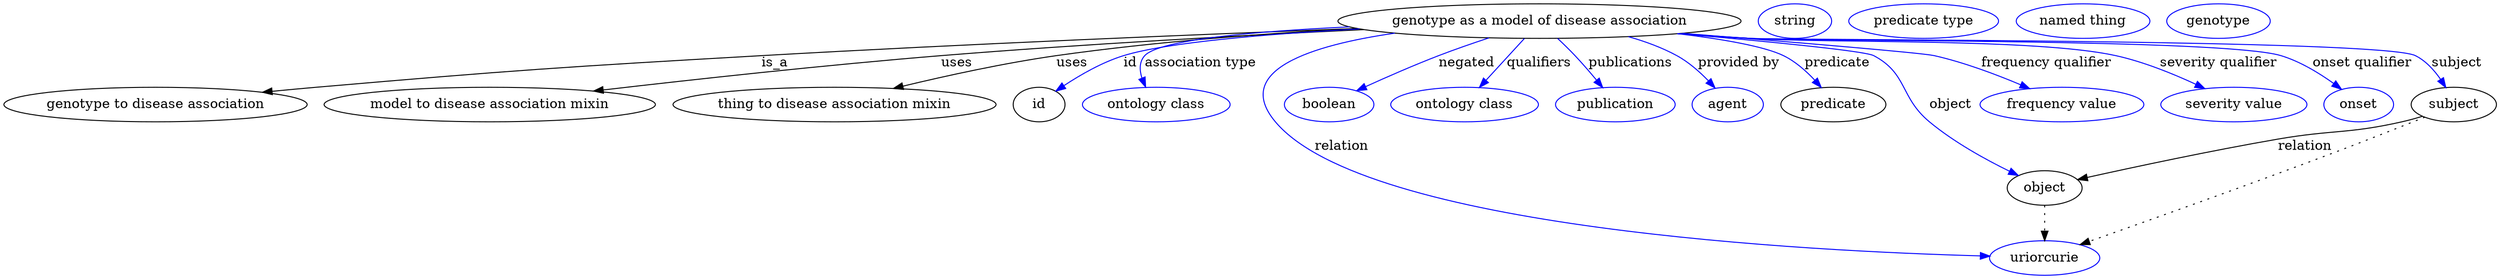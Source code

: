 digraph {
	graph [bb="0,0,2126.3,283"];
	node [label="\N"];
	"genotype as a model of disease association"	 [height=0.5,
		label="genotype as a model of disease association",
		pos="1302.5,265",
		width=4.5315];
	"genotype to disease association"	 [height=0.5,
		pos="121.54,178",
		width=3.3761];
	"genotype as a model of disease association" -> "genotype to disease association"	 [label=is_a,
		lp="609.54,221.5",
		pos="e,208.84,190.61 1147.8,259.3 942.65,250.71 569.56,231.56 252.54,196 241.6,194.77 230.16,193.37 218.8,191.91"];
	"model to disease association mixin"	 [height=0.5,
		pos="396.54,178",
		width=3.7552];
	"genotype as a model of disease association" -> "model to disease association mixin"	 [label=uses,
		lp="797.54,221.5",
		pos="e,486.75,191.41 1155.5,257.15 1052,251.04 910.09,241.49 785.54,229 687.28,219.15 575.54,204.1 497.11,192.89"];
	"thing to disease association mixin"	 [height=0.5,
		pos="680.54,178",
		width=3.6288];
	"genotype as a model of disease association" -> "thing to disease association mixin"	 [label=uses,
		lp="891.54,221.5",
		pos="e,734.5,194.42 1151,258.21 1070.1,253.05 968.92,244.15 879.54,229 833.86,221.26 783.31,208.24 744.58,197.3"];
	id	 [height=0.5,
		pos="856.54,178",
		width=0.75];
	"genotype as a model of disease association" -> id	 [color=blue,
		label=id,
		lp="943.04,221.5",
		pos="e,873.64,192.12 1154.7,257.3 1071.6,251.63 976.99,242.52 937.54,229 917.43,222.11 897.2,209.38 881.98,198.36",
		style=solid];
	"association type"	 [color=blue,
		height=0.5,
		label="ontology class",
		pos="963.54,178",
		width=1.7151];
	"genotype as a model of disease association" -> "association type"	 [color=blue,
		label="association type",
		lp="1001.5,221.5",
		pos="e,955.14,196.15 1150.4,258.42 1064.2,253.08 970.99,243.93 957.54,229 951.94,222.78 951.25,214.27 952.63,205.98",
		style=solid];
	relation	 [color=blue,
		height=0.5,
		label=uriorcurie,
		pos="1650.5,18",
		width=1.2638];
	"genotype as a model of disease association" -> relation	 [color=blue,
		label=relation,
		lp="1133.5,134.5",
		pos="e,1606,22.009 1191.7,251.79 1114.8,237.95 1032.7,210.86 1072.5,160 1137.4,77.265 1464.4,36.338 1595.7,23.03",
		style=solid];
	negated	 [color=blue,
		height=0.5,
		label=boolean,
		pos="1119.5,178",
		width=1.0652];
	"genotype as a model of disease association" -> negated	 [color=blue,
		label=negated,
		lp="1241,221.5",
		pos="e,1145.2,191.65 1260.9,247.56 1247.6,241.82 1232.9,235.29 1219.5,229 1197.6,218.65 1173.3,206.29 1154.2,196.33",
		style=solid];
	qualifiers	 [color=blue,
		height=0.5,
		label="ontology class",
		pos="1237.5,178",
		width=1.7151];
	"genotype as a model of disease association" -> qualifiers	 [color=blue,
		label=qualifiers,
		lp="1300.5,221.5",
		pos="e,1250.8,195.71 1289.1,246.97 1279.8,234.53 1267.3,217.78 1256.9,203.91",
		style=solid];
	publications	 [color=blue,
		height=0.5,
		label=publication,
		pos="1367.5,178",
		width=1.3902];
	"genotype as a model of disease association" -> publications	 [color=blue,
		label=publications,
		lp="1375,221.5",
		pos="e,1355,195.57 1316.9,246.78 1321.3,241.11 1326.2,234.82 1330.5,229 1336.6,220.91 1343.1,212 1349,203.93",
		style=solid];
	"provided by"	 [color=blue,
		height=0.5,
		label=agent,
		pos="1465.5,178",
		width=0.83048];
	"genotype as a model of disease association" -> "provided by"	 [color=blue,
		label="provided by",
		lp="1465.5,221.5",
		pos="e,1452.2,194.25 1369.2,248.5 1384,243.4 1399.3,236.97 1412.5,229 1424.6,221.73 1436.2,211.24 1445.4,201.66",
		style=solid];
	predicate	 [height=0.5,
		pos="1556.5,178",
		width=1.1916];
	"genotype as a model of disease association" -> predicate	 [color=blue,
		label=predicate,
		lp="1549.5,221.5",
		pos="e,1542.8,195.41 1409.3,251.34 1447.6,245.26 1485.6,237.55 1502.5,229 1515.1,222.67 1526.7,212.5 1536,202.9",
		style=solid];
	object	 [height=0.5,
		pos="1650.5,91",
		width=0.9027];
	"genotype as a model of disease association" -> object	 [color=blue,
		label=object,
		lp="1650.5,178",
		pos="e,1647.7,109.05 1415.8,252.03 1488.6,243.39 1571,232.93 1578.5,229 1619.6,207.55 1638,152.94 1645.6,119.2",
		style=solid];
	"frequency qualifier"	 [color=blue,
		height=0.5,
		label="frequency value",
		pos="1755.5,178",
		width=1.8776];
	"genotype as a model of disease association" -> "frequency qualifier"	 [color=blue,
		label="frequency qualifier",
		lp="1741.5,221.5",
		pos="e,1727.8,194.64 1421,252.58 1438.9,250.7 1457.2,248.8 1474.5,247 1552.3,238.93 1574.3,250.27 1649.5,229 1673.6,222.19 1699,210.21 \
1718.8,199.57",
		style=solid];
	"severity qualifier"	 [color=blue,
		height=0.5,
		label="severity value",
		pos="1900.5,178",
		width=1.661];
	"genotype as a model of disease association" -> "severity qualifier"	 [color=blue,
		label="severity qualifier",
		lp="1883,221.5",
		pos="e,1875,194.29 1417.7,252.17 1436.6,250.28 1456.1,248.48 1474.5,247 1546.2,241.26 1728,247.32 1797.5,229 1821.7,222.63 1846.9,210.3 \
1866.3,199.36",
		style=solid];
	"onset qualifier"	 [color=blue,
		height=0.5,
		label=onset,
		pos="2007.5,178",
		width=0.81243];
	"genotype as a model of disease association" -> "onset qualifier"	 [color=blue,
		label="onset qualifier",
		lp="2001,221.5",
		pos="e,1991.4,193.19 1416.2,252.05 1435.7,250.13 1455.7,248.36 1474.5,247 1525.4,243.34 1885.1,245.12 1933.5,229 1951.9,222.88 1969.9,\
210.69 1983.5,199.76",
		style=solid];
	subject	 [height=0.5,
		pos="2090.5,178",
		width=0.99297];
	"genotype as a model of disease association" -> subject	 [color=blue,
		label=subject,
		lp="2083,221.5",
		pos="e,2080.3,195.35 1415.8,251.97 1435.4,250.05 1455.5,248.29 1474.5,247 1537.8,242.7 1987.1,255.66 2044.5,229 2056.3,223.53 2066.4,\
213.46 2074.1,203.71",
		style=solid];
	association_id	 [color=blue,
		height=0.5,
		label=string,
		pos="1514.5,265",
		width=0.84854];
	"genotype to disease association_predicate"	 [color=blue,
		height=0.5,
		label="predicate type",
		pos="1623.5,265",
		width=1.679];
	object -> relation	 [pos="e,1650.5,36.09 1650.5,72.955 1650.5,64.883 1650.5,55.176 1650.5,46.182",
		style=dotted];
	"genotype to disease association_object"	 [color=blue,
		height=0.5,
		label="named thing",
		pos="1757.5,265",
		width=1.5346];
	subject -> relation	 [pos="e,1688.2,28.507 2065.7,164.88 2044.5,153.96 2013,138.42 1984.5,127 1884.4,86.778 1763.2,50.091 1697.8,31.264",
		style=dotted];
	subject -> object	 [label=relation,
		lp="1960.5,134.5",
		pos="e,1681.5,96.414 2063.2,166.04 2057.5,163.8 2051.4,161.66 2045.5,160 2045.5,160 1792.9,115.86 1691.7,98.188"];
	"genotype as a model of disease association_subject"	 [color=blue,
		height=0.5,
		label=genotype,
		pos="1873.5,265",
		width=1.1916];
}
